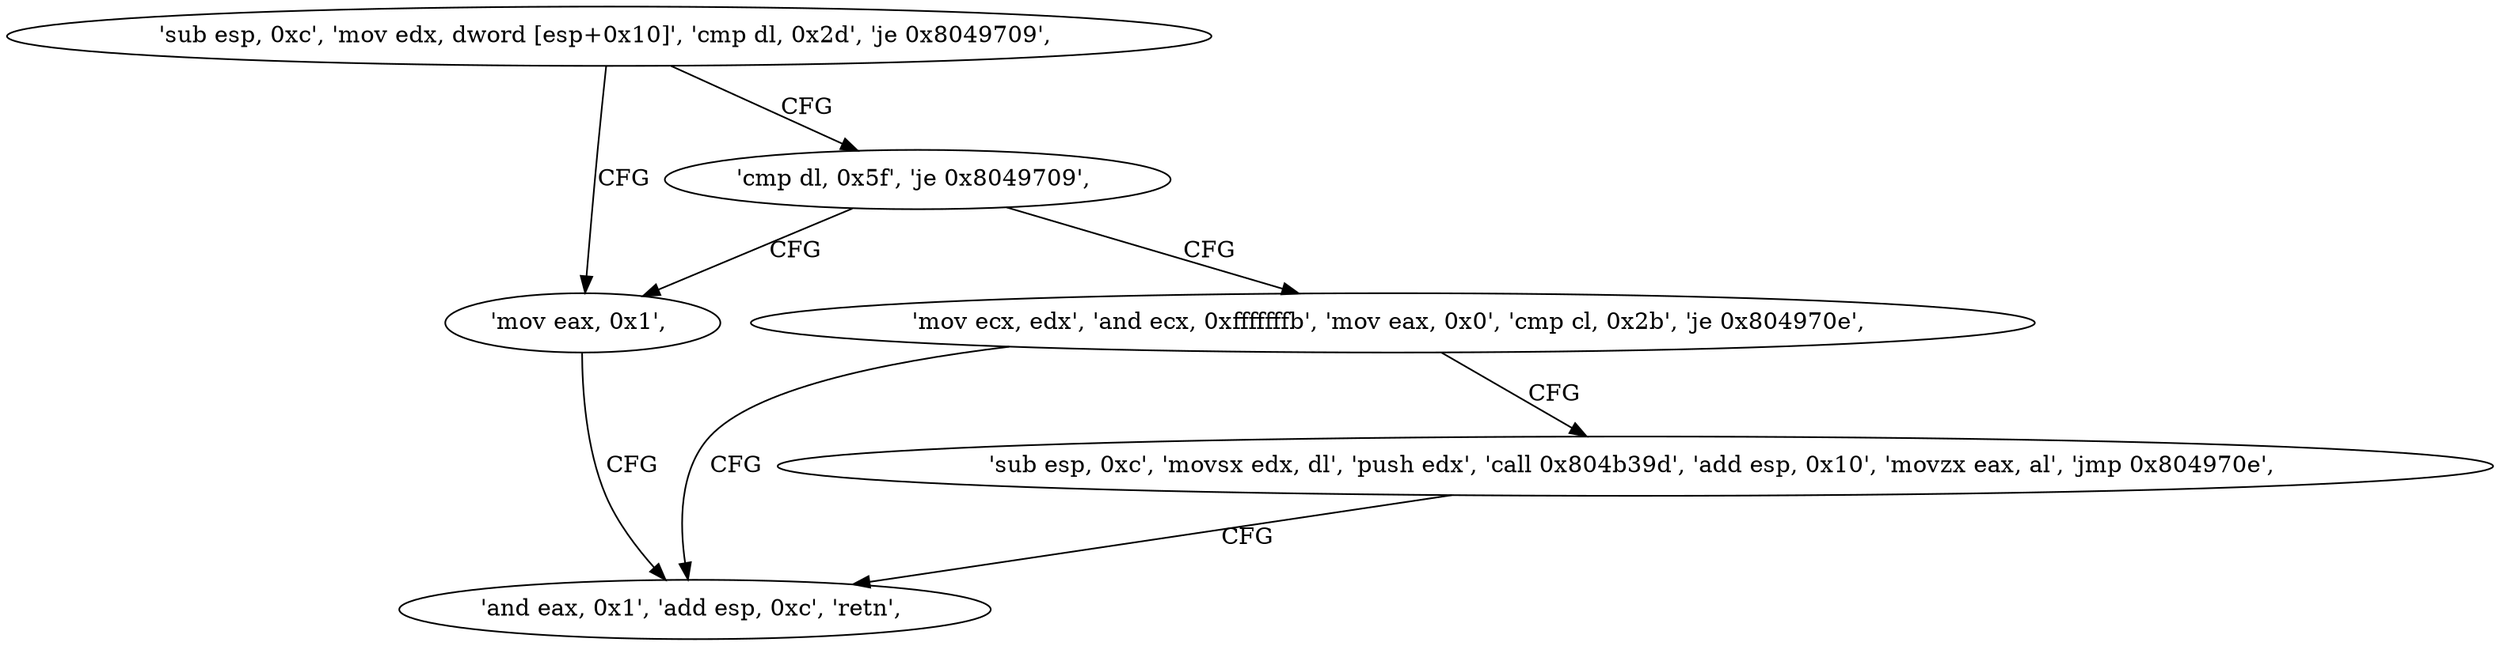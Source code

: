 digraph "func" {
"134518485" [label = "'sub esp, 0xc', 'mov edx, dword [esp+0x10]', 'cmp dl, 0x2d', 'je 0x8049709', " ]
"134518537" [label = "'mov eax, 0x1', " ]
"134518497" [label = "'cmp dl, 0x5f', 'je 0x8049709', " ]
"134518542" [label = "'and eax, 0x1', 'add esp, 0xc', 'retn', " ]
"134518502" [label = "'mov ecx, edx', 'and ecx, 0xfffffffb', 'mov eax, 0x0', 'cmp cl, 0x2b', 'je 0x804970e', " ]
"134518517" [label = "'sub esp, 0xc', 'movsx edx, dl', 'push edx', 'call 0x804b39d', 'add esp, 0x10', 'movzx eax, al', 'jmp 0x804970e', " ]
"134518485" -> "134518537" [ label = "CFG" ]
"134518485" -> "134518497" [ label = "CFG" ]
"134518537" -> "134518542" [ label = "CFG" ]
"134518497" -> "134518537" [ label = "CFG" ]
"134518497" -> "134518502" [ label = "CFG" ]
"134518502" -> "134518542" [ label = "CFG" ]
"134518502" -> "134518517" [ label = "CFG" ]
"134518517" -> "134518542" [ label = "CFG" ]
}
